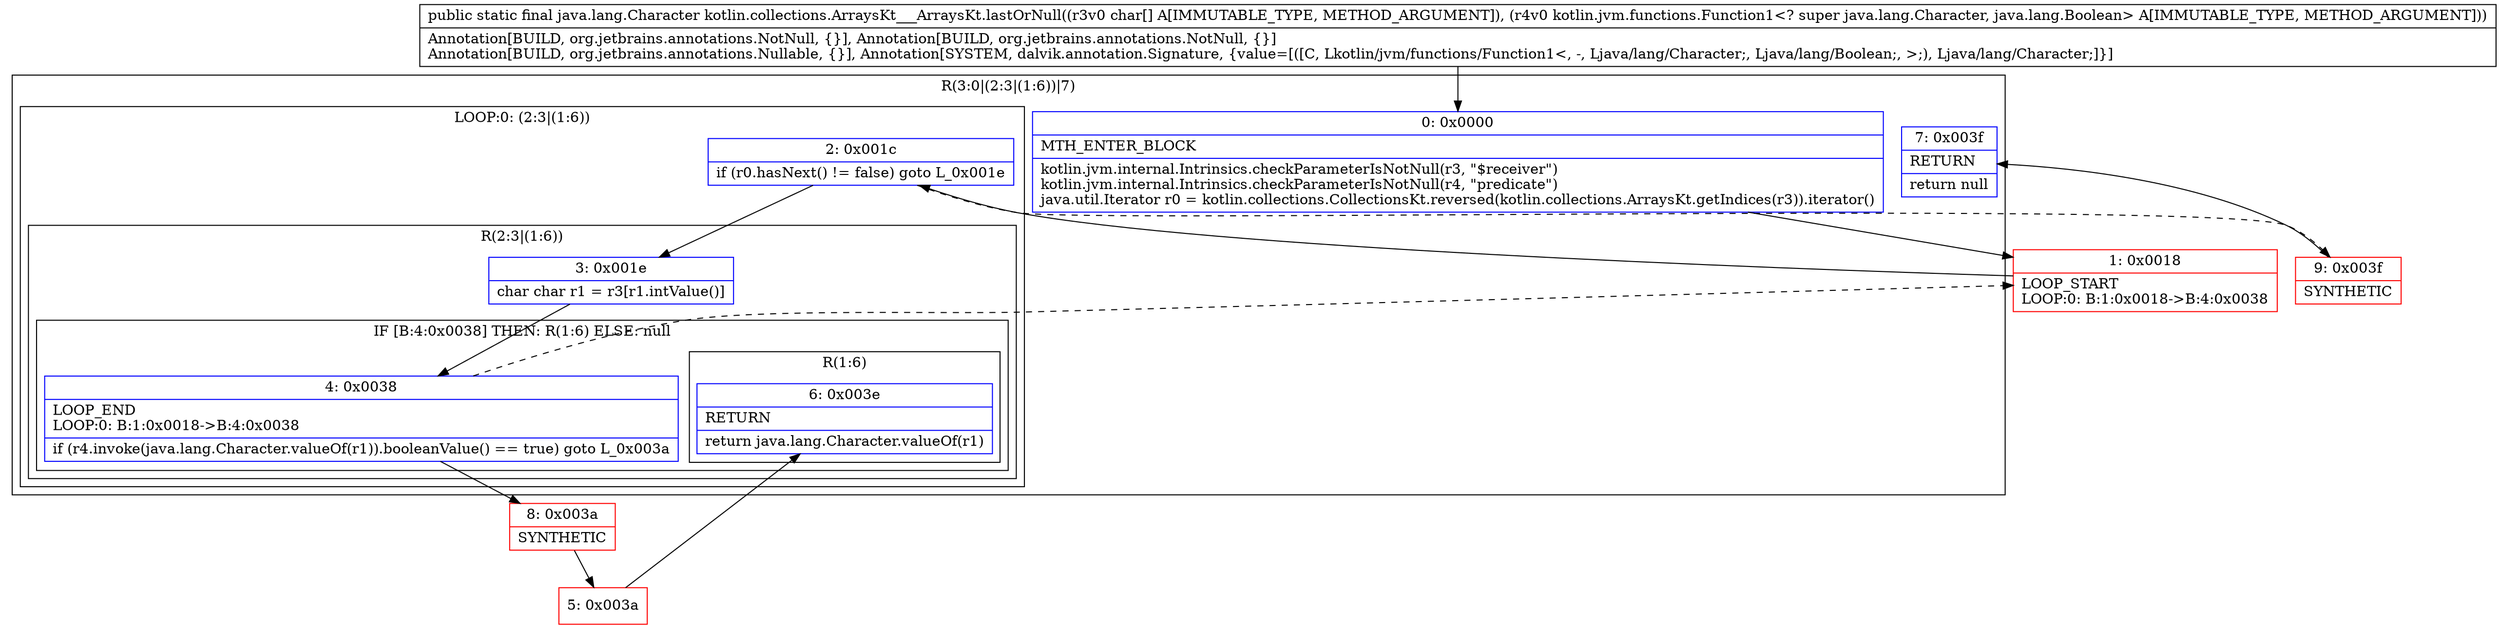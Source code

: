 digraph "CFG forkotlin.collections.ArraysKt___ArraysKt.lastOrNull([CLkotlin\/jvm\/functions\/Function1;)Ljava\/lang\/Character;" {
subgraph cluster_Region_36352036 {
label = "R(3:0|(2:3|(1:6))|7)";
node [shape=record,color=blue];
Node_0 [shape=record,label="{0\:\ 0x0000|MTH_ENTER_BLOCK\l|kotlin.jvm.internal.Intrinsics.checkParameterIsNotNull(r3, \"$receiver\")\lkotlin.jvm.internal.Intrinsics.checkParameterIsNotNull(r4, \"predicate\")\ljava.util.Iterator r0 = kotlin.collections.CollectionsKt.reversed(kotlin.collections.ArraysKt.getIndices(r3)).iterator()\l}"];
subgraph cluster_LoopRegion_1564162543 {
label = "LOOP:0: (2:3|(1:6))";
node [shape=record,color=blue];
Node_2 [shape=record,label="{2\:\ 0x001c|if (r0.hasNext() != false) goto L_0x001e\l}"];
subgraph cluster_Region_1844422748 {
label = "R(2:3|(1:6))";
node [shape=record,color=blue];
Node_3 [shape=record,label="{3\:\ 0x001e|char char r1 = r3[r1.intValue()]\l}"];
subgraph cluster_IfRegion_999774087 {
label = "IF [B:4:0x0038] THEN: R(1:6) ELSE: null";
node [shape=record,color=blue];
Node_4 [shape=record,label="{4\:\ 0x0038|LOOP_END\lLOOP:0: B:1:0x0018\-\>B:4:0x0038\l|if (r4.invoke(java.lang.Character.valueOf(r1)).booleanValue() == true) goto L_0x003a\l}"];
subgraph cluster_Region_1315129713 {
label = "R(1:6)";
node [shape=record,color=blue];
Node_6 [shape=record,label="{6\:\ 0x003e|RETURN\l|return java.lang.Character.valueOf(r1)\l}"];
}
}
}
}
Node_7 [shape=record,label="{7\:\ 0x003f|RETURN\l|return null\l}"];
}
Node_1 [shape=record,color=red,label="{1\:\ 0x0018|LOOP_START\lLOOP:0: B:1:0x0018\-\>B:4:0x0038\l}"];
Node_5 [shape=record,color=red,label="{5\:\ 0x003a}"];
Node_8 [shape=record,color=red,label="{8\:\ 0x003a|SYNTHETIC\l}"];
Node_9 [shape=record,color=red,label="{9\:\ 0x003f|SYNTHETIC\l}"];
MethodNode[shape=record,label="{public static final java.lang.Character kotlin.collections.ArraysKt___ArraysKt.lastOrNull((r3v0 char[] A[IMMUTABLE_TYPE, METHOD_ARGUMENT]), (r4v0 kotlin.jvm.functions.Function1\<? super java.lang.Character, java.lang.Boolean\> A[IMMUTABLE_TYPE, METHOD_ARGUMENT]))  | Annotation[BUILD, org.jetbrains.annotations.NotNull, \{\}], Annotation[BUILD, org.jetbrains.annotations.NotNull, \{\}]\lAnnotation[BUILD, org.jetbrains.annotations.Nullable, \{\}], Annotation[SYSTEM, dalvik.annotation.Signature, \{value=[([C, Lkotlin\/jvm\/functions\/Function1\<, \-, Ljava\/lang\/Character;, Ljava\/lang\/Boolean;, \>;), Ljava\/lang\/Character;]\}]\l}"];
MethodNode -> Node_0;
Node_0 -> Node_1;
Node_2 -> Node_3;
Node_2 -> Node_9[style=dashed];
Node_3 -> Node_4;
Node_4 -> Node_1[style=dashed];
Node_4 -> Node_8;
Node_1 -> Node_2;
Node_5 -> Node_6;
Node_8 -> Node_5;
Node_9 -> Node_7;
}

